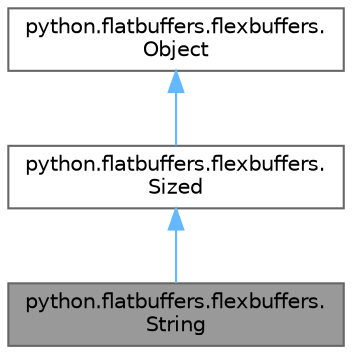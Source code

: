digraph "python.flatbuffers.flexbuffers.String"
{
 // LATEX_PDF_SIZE
  bgcolor="transparent";
  edge [fontname=Helvetica,fontsize=10,labelfontname=Helvetica,labelfontsize=10];
  node [fontname=Helvetica,fontsize=10,shape=box,height=0.2,width=0.4];
  Node1 [id="Node000001",label="python.flatbuffers.flexbuffers.\lString",height=0.2,width=0.4,color="gray40", fillcolor="grey60", style="filled", fontcolor="black",tooltip=" "];
  Node2 -> Node1 [id="edge3_Node000001_Node000002",dir="back",color="steelblue1",style="solid",tooltip=" "];
  Node2 [id="Node000002",label="python.flatbuffers.flexbuffers.\lSized",height=0.2,width=0.4,color="gray40", fillcolor="white", style="filled",URL="$classpython_1_1flatbuffers_1_1flexbuffers_1_1Sized.html",tooltip=" "];
  Node3 -> Node2 [id="edge4_Node000002_Node000003",dir="back",color="steelblue1",style="solid",tooltip=" "];
  Node3 [id="Node000003",label="python.flatbuffers.flexbuffers.\lObject",height=0.2,width=0.4,color="gray40", fillcolor="white", style="filled",URL="$classpython_1_1flatbuffers_1_1flexbuffers_1_1Object.html",tooltip=" "];
}

